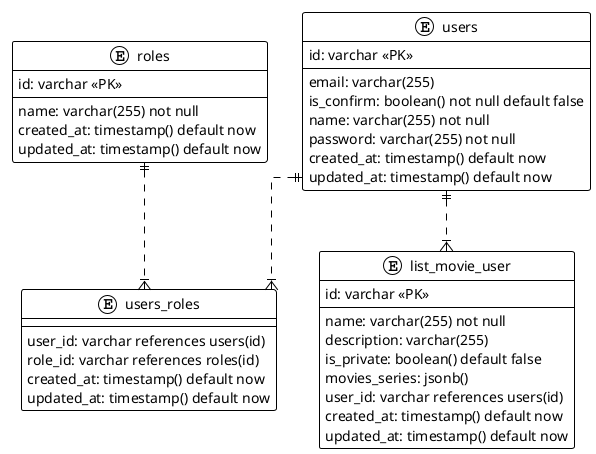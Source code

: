 @startuml

!theme plain
top to bottom direction
skinparam linetype ortho

entity users {
   id: varchar <<PK>>
   email: varchar(255)
   is_confirm: boolean() not null default false
   name: varchar(255) not null
   password: varchar(255) not null
   created_at: timestamp() default now
   updated_at: timestamp() default now
}

entity roles {
   id: varchar <<PK>>
   name: varchar(255) not null
   created_at: timestamp() default now
   updated_at: timestamp() default now
}

entity users_roles {
   user_id: varchar references users(id)
   role_id: varchar references roles(id)
   created_at: timestamp() default now
   updated_at: timestamp() default now
}

entity list_movie_user {
    id: varchar <<PK>>
    name: varchar(255) not null
    description: varchar(255)
    is_private: boolean() default false
    movies_series: jsonb()
    user_id: varchar references users(id)
    created_at: timestamp() default now
    updated_at: timestamp() default now
}

users ||..|{users_roles
roles ||..|{users_roles
users ||..|{list_movie_user

@enduml
